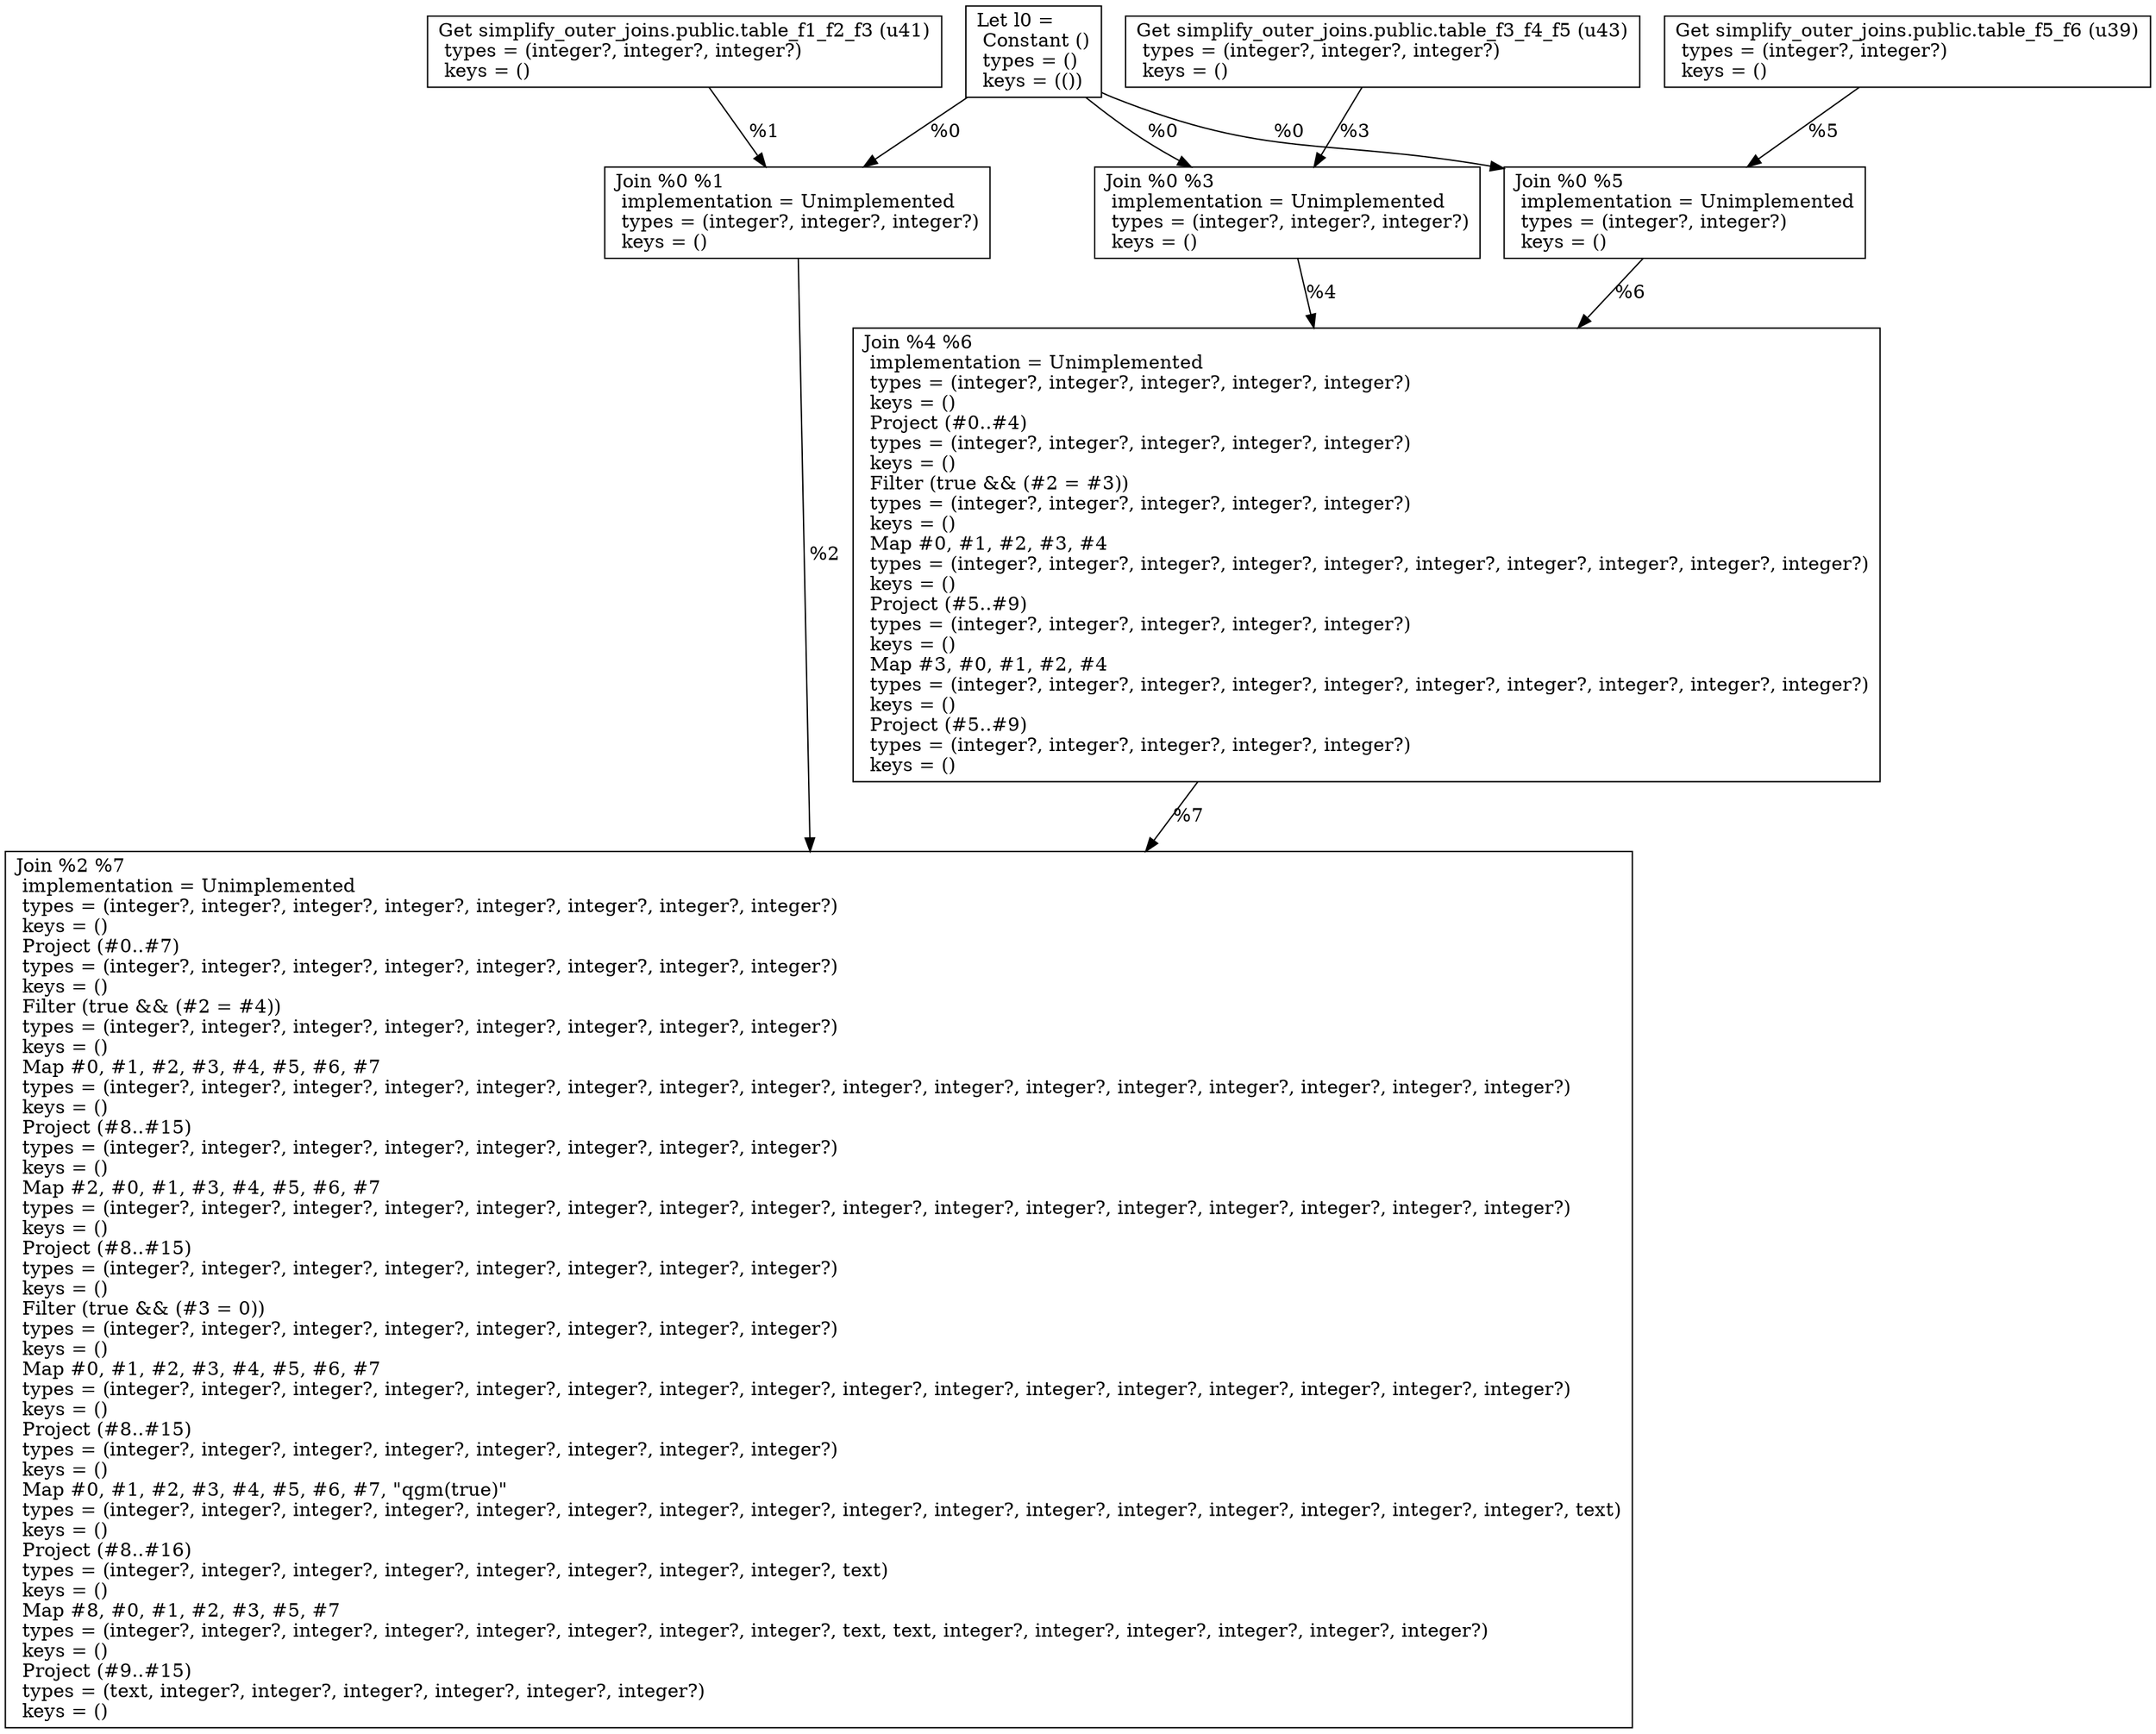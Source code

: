 digraph G {
    node0 [shape = record, label="Let l0 =\l Constant ()\l  types = ()\l  keys = (())\l"]
    node1 [shape = record, label=" Get simplify_outer_joins.public.table_f1_f2_f3 (u41)\l  types = (integer?, integer?, integer?)\l  keys = ()\l"]
    node2 [shape = record, label=" Join %0 %1\l  implementation = Unimplemented\l  types = (integer?, integer?, integer?)\l  keys = ()\l"]
    node3 [shape = record, label=" Get simplify_outer_joins.public.table_f3_f4_f5 (u43)\l  types = (integer?, integer?, integer?)\l  keys = ()\l"]
    node4 [shape = record, label=" Join %0 %3\l  implementation = Unimplemented\l  types = (integer?, integer?, integer?)\l  keys = ()\l"]
    node5 [shape = record, label=" Get simplify_outer_joins.public.table_f5_f6 (u39)\l  types = (integer?, integer?)\l  keys = ()\l"]
    node6 [shape = record, label=" Join %0 %5\l  implementation = Unimplemented\l  types = (integer?, integer?)\l  keys = ()\l"]
    node7 [shape = record, label=" Join %4 %6\l  implementation = Unimplemented\l  types = (integer?, integer?, integer?, integer?, integer?)\l  keys = ()\l Project (#0..#4)\l  types = (integer?, integer?, integer?, integer?, integer?)\l  keys = ()\l Filter (true && (#2 = #3))\l  types = (integer?, integer?, integer?, integer?, integer?)\l  keys = ()\l Map #0, #1, #2, #3, #4\l  types = (integer?, integer?, integer?, integer?, integer?, integer?, integer?, integer?, integer?, integer?)\l  keys = ()\l Project (#5..#9)\l  types = (integer?, integer?, integer?, integer?, integer?)\l  keys = ()\l Map #3, #0, #1, #2, #4\l  types = (integer?, integer?, integer?, integer?, integer?, integer?, integer?, integer?, integer?, integer?)\l  keys = ()\l Project (#5..#9)\l  types = (integer?, integer?, integer?, integer?, integer?)\l  keys = ()\l"]
    node8 [shape = record, label=" Join %2 %7\l  implementation = Unimplemented\l  types = (integer?, integer?, integer?, integer?, integer?, integer?, integer?, integer?)\l  keys = ()\l Project (#0..#7)\l  types = (integer?, integer?, integer?, integer?, integer?, integer?, integer?, integer?)\l  keys = ()\l Filter (true && (#2 = #4))\l  types = (integer?, integer?, integer?, integer?, integer?, integer?, integer?, integer?)\l  keys = ()\l Map #0, #1, #2, #3, #4, #5, #6, #7\l  types = (integer?, integer?, integer?, integer?, integer?, integer?, integer?, integer?, integer?, integer?, integer?, integer?, integer?, integer?, integer?, integer?)\l  keys = ()\l Project (#8..#15)\l  types = (integer?, integer?, integer?, integer?, integer?, integer?, integer?, integer?)\l  keys = ()\l Map #2, #0, #1, #3, #4, #5, #6, #7\l  types = (integer?, integer?, integer?, integer?, integer?, integer?, integer?, integer?, integer?, integer?, integer?, integer?, integer?, integer?, integer?, integer?)\l  keys = ()\l Project (#8..#15)\l  types = (integer?, integer?, integer?, integer?, integer?, integer?, integer?, integer?)\l  keys = ()\l Filter (true && (#3 = 0))\l  types = (integer?, integer?, integer?, integer?, integer?, integer?, integer?, integer?)\l  keys = ()\l Map #0, #1, #2, #3, #4, #5, #6, #7\l  types = (integer?, integer?, integer?, integer?, integer?, integer?, integer?, integer?, integer?, integer?, integer?, integer?, integer?, integer?, integer?, integer?)\l  keys = ()\l Project (#8..#15)\l  types = (integer?, integer?, integer?, integer?, integer?, integer?, integer?, integer?)\l  keys = ()\l Map #0, #1, #2, #3, #4, #5, #6, #7, \"qgm(true)\"\l  types = (integer?, integer?, integer?, integer?, integer?, integer?, integer?, integer?, integer?, integer?, integer?, integer?, integer?, integer?, integer?, integer?, text)\l  keys = ()\l Project (#8..#16)\l  types = (integer?, integer?, integer?, integer?, integer?, integer?, integer?, integer?, text)\l  keys = ()\l Map #8, #0, #1, #2, #3, #5, #7\l  types = (integer?, integer?, integer?, integer?, integer?, integer?, integer?, integer?, text, text, integer?, integer?, integer?, integer?, integer?, integer?)\l  keys = ()\l Project (#9..#15)\l  types = (text, integer?, integer?, integer?, integer?, integer?, integer?)\l  keys = ()\l"]
    node4 -> node7 [label = "%4\l"]
    node5 -> node6 [label = "%5\l"]
    node0 -> node4 [label = "%0\l"]
    node1 -> node2 [label = "%1\l"]
    node2 -> node8 [label = "%2\l"]
    node6 -> node7 [label = "%6\l"]
    node7 -> node8 [label = "%7\l"]
    node0 -> node6 [label = "%0\l"]
    node0 -> node2 [label = "%0\l"]
    node3 -> node4 [label = "%3\l"]
}
